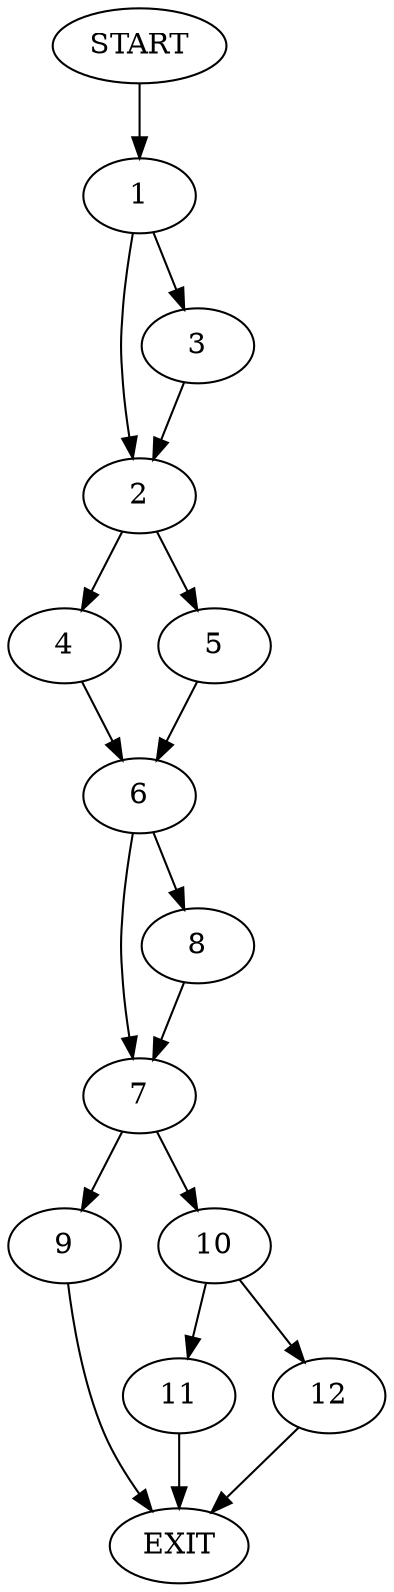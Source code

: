 digraph {
0 [label="START"]
13 [label="EXIT"]
0 -> 1
1 -> 2
1 -> 3
3 -> 2
2 -> 4
2 -> 5
4 -> 6
5 -> 6
6 -> 7
6 -> 8
8 -> 7
7 -> 9
7 -> 10
10 -> 11
10 -> 12
9 -> 13
11 -> 13
12 -> 13
}
